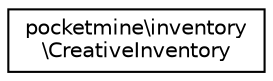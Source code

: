 digraph "Graphical Class Hierarchy"
{
 // INTERACTIVE_SVG=YES
 // LATEX_PDF_SIZE
  edge [fontname="Helvetica",fontsize="10",labelfontname="Helvetica",labelfontsize="10"];
  node [fontname="Helvetica",fontsize="10",shape=record];
  rankdir="LR";
  Node0 [label="pocketmine\\inventory\l\\CreativeInventory",height=0.2,width=0.4,color="black", fillcolor="white", style="filled",URL="$d3/d3e/classpocketmine_1_1inventory_1_1_creative_inventory.html",tooltip=" "];
}
